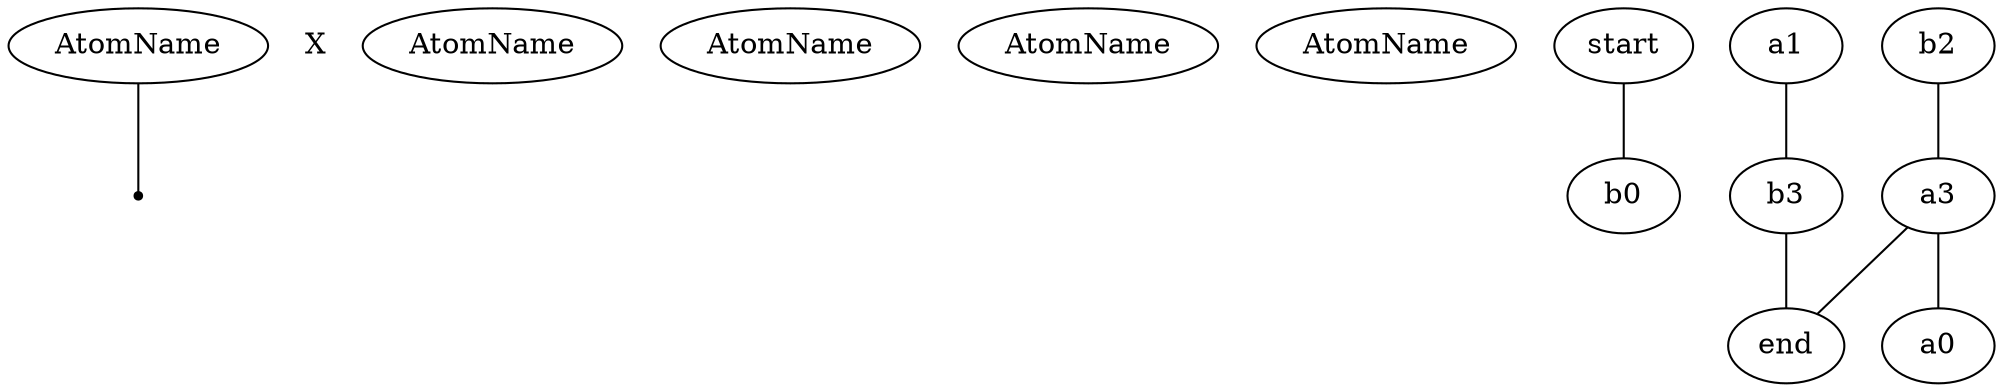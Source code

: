 digraph G {
  // undirected links
  edge [
    arrowhead = none,
  ]
  
  // local links has no label but drawed with a point
  l1[label="", shape=point];

  // free link
  f1[label="X", shape=plain];
  

  // atoms
  atom_0 [label="AtomName"];
  atom_1 [label="AtomName"];
  atom_2 [label="AtomName"];
  atom_3 [label="AtomName"];
  atom_4 [label="AtomName"];

  // links
  atom_0 -> l1;
  start -> b0;
  a1 -> b3;
  b2 -> a3;
  a3 -> a0;
  a3 -> end;
  b3 -> end;
}
